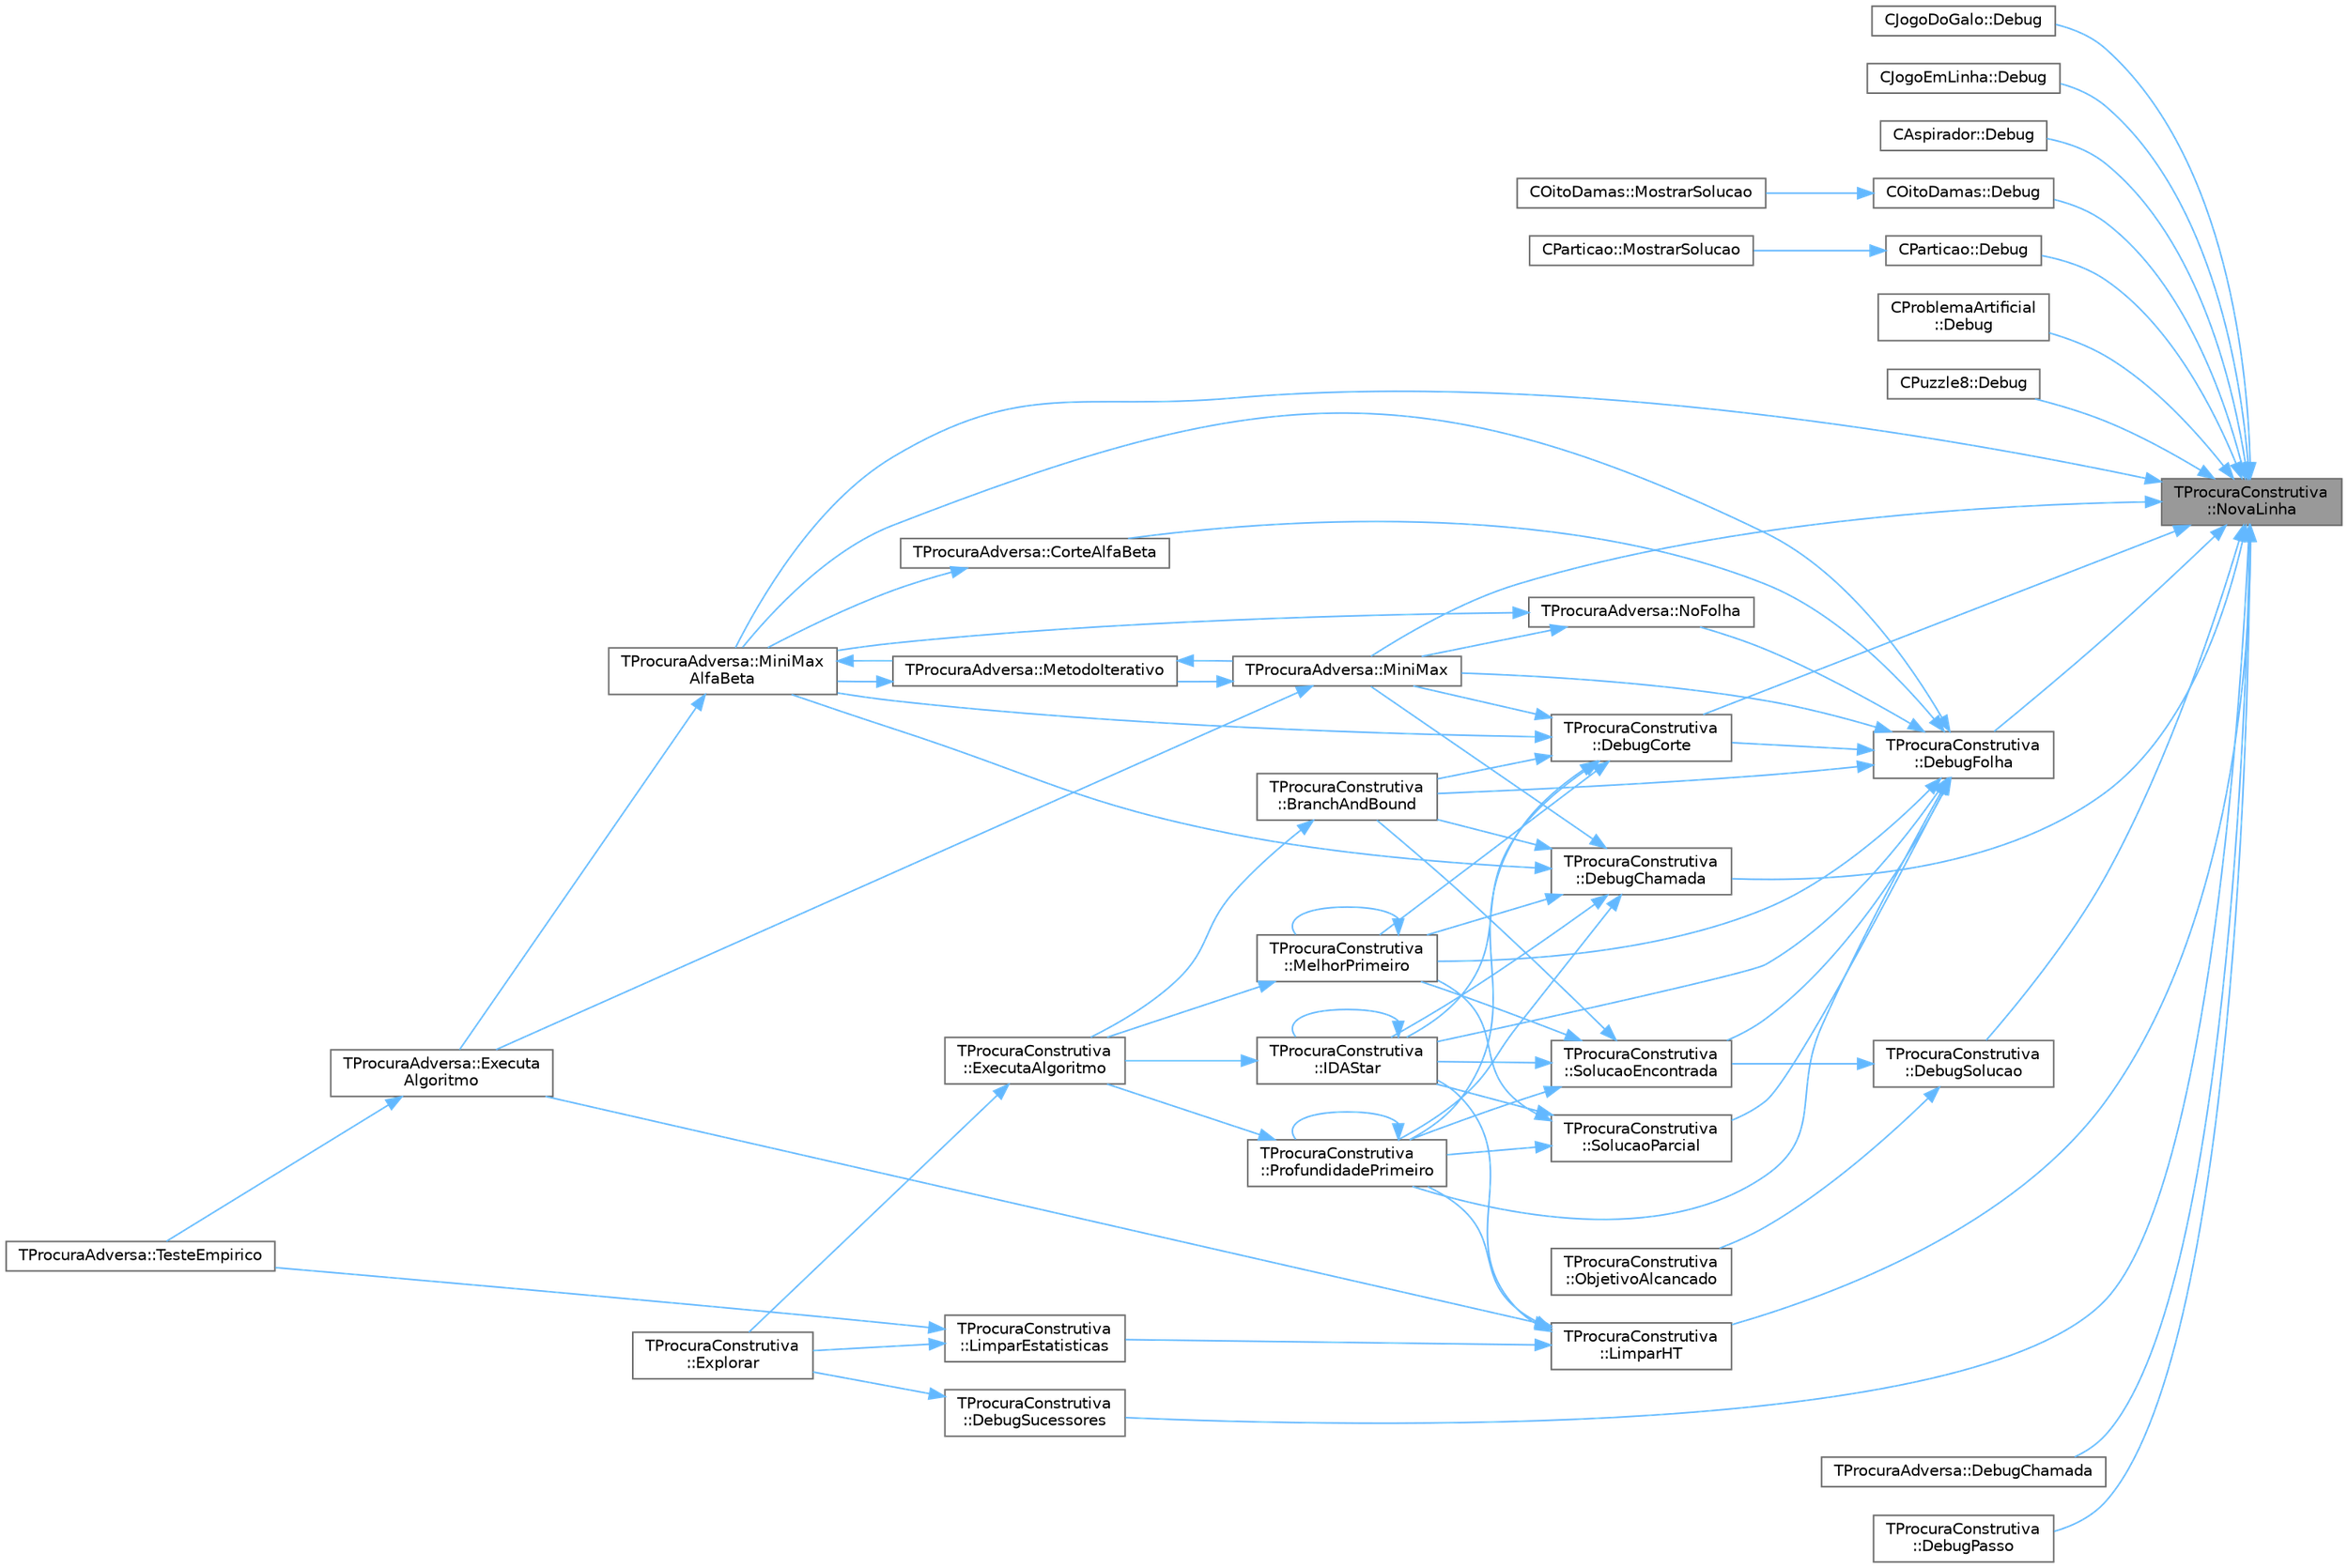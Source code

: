 digraph "TProcuraConstrutiva::NovaLinha"
{
 // LATEX_PDF_SIZE
  bgcolor="transparent";
  edge [fontname=Helvetica,fontsize=10,labelfontname=Helvetica,labelfontsize=10];
  node [fontname=Helvetica,fontsize=10,shape=box,height=0.2,width=0.4];
  rankdir="RL";
  Node1 [id="Node000001",label="TProcuraConstrutiva\l::NovaLinha",height=0.2,width=0.4,color="gray40", fillcolor="grey60", style="filled", fontcolor="black",tooltip=" "];
  Node1 -> Node2 [id="edge1_Node000001_Node000002",dir="back",color="steelblue1",style="solid",tooltip=" "];
  Node2 [id="Node000002",label="CJogoDoGalo::Debug",height=0.2,width=0.4,color="grey40", fillcolor="white", style="filled",URL="$classCJogoDoGalo.html#a7ccc3f62401cbc7c8b45c8c453fd0ba7",tooltip="Mostra o estado no ecrã, para debug."];
  Node1 -> Node3 [id="edge2_Node000001_Node000003",dir="back",color="steelblue1",style="solid",tooltip=" "];
  Node3 [id="Node000003",label="CJogoEmLinha::Debug",height=0.2,width=0.4,color="grey40", fillcolor="white", style="filled",URL="$classCJogoEmLinha.html#a2ee665ea0e0e9f23c4a8eb7cf8b0b12c",tooltip="Mostra o estado no ecrã, para debug."];
  Node1 -> Node4 [id="edge3_Node000001_Node000004",dir="back",color="steelblue1",style="solid",tooltip=" "];
  Node4 [id="Node000004",label="CAspirador::Debug",height=0.2,width=0.4,color="grey40", fillcolor="white", style="filled",URL="$classCAspirador.html#ab95fe625712f157e5836de7364a53cee",tooltip="Mostra o estado no ecrã, para debug."];
  Node1 -> Node5 [id="edge4_Node000001_Node000005",dir="back",color="steelblue1",style="solid",tooltip=" "];
  Node5 [id="Node000005",label="COitoDamas::Debug",height=0.2,width=0.4,color="grey40", fillcolor="white", style="filled",URL="$classCOitoDamas.html#a2be756ac6a3293f587ad8603c6ce1a26",tooltip="Mostra o estado no ecrã, para debug."];
  Node5 -> Node6 [id="edge5_Node000005_Node000006",dir="back",color="steelblue1",style="solid",tooltip=" "];
  Node6 [id="Node000006",label="COitoDamas::MostrarSolucao",height=0.2,width=0.4,color="grey40", fillcolor="white", style="filled",URL="$classCOitoDamas.html#acda7651f84323201b3a57699daf55646",tooltip="definir para visualizar a solução"];
  Node1 -> Node7 [id="edge6_Node000001_Node000007",dir="back",color="steelblue1",style="solid",tooltip=" "];
  Node7 [id="Node000007",label="CParticao::Debug",height=0.2,width=0.4,color="grey40", fillcolor="white", style="filled",URL="$classCParticao.html#ab4ae8a64ecfa771df00a6977409863ee",tooltip="Mostra o estado no ecrã, para debug."];
  Node7 -> Node8 [id="edge7_Node000007_Node000008",dir="back",color="steelblue1",style="solid",tooltip=" "];
  Node8 [id="Node000008",label="CParticao::MostrarSolucao",height=0.2,width=0.4,color="grey40", fillcolor="white", style="filled",URL="$classCParticao.html#a9a3087a5b0bd33ff2fabf2aef66c73a9",tooltip="definir para visualizar a solução"];
  Node1 -> Node9 [id="edge8_Node000001_Node000009",dir="back",color="steelblue1",style="solid",tooltip=" "];
  Node9 [id="Node000009",label="CProblemaArtificial\l::Debug",height=0.2,width=0.4,color="grey40", fillcolor="white", style="filled",URL="$classCProblemaArtificial.html#aed61188cb7e4ad383c94ff239f116327",tooltip="Mostra o estado no ecrã, para debug."];
  Node1 -> Node10 [id="edge9_Node000001_Node000010",dir="back",color="steelblue1",style="solid",tooltip=" "];
  Node10 [id="Node000010",label="CPuzzle8::Debug",height=0.2,width=0.4,color="grey40", fillcolor="white", style="filled",URL="$classCPuzzle8.html#acb9a55050da99ad64e2dc1b32c98d0a1",tooltip="Mostra o estado no ecrã, para debug."];
  Node1 -> Node11 [id="edge10_Node000001_Node000011",dir="back",color="steelblue1",style="solid",tooltip=" "];
  Node11 [id="Node000011",label="TProcuraConstrutiva\l::DebugChamada",height=0.2,width=0.4,color="grey40", fillcolor="white", style="filled",URL="$classTProcuraConstrutiva.html#a50d5d518140c559770c9c02b90e88dfe",tooltip=" "];
  Node11 -> Node12 [id="edge11_Node000011_Node000012",dir="back",color="steelblue1",style="solid",tooltip=" "];
  Node12 [id="Node000012",label="TProcuraConstrutiva\l::BranchAndBound",height=0.2,width=0.4,color="grey40", fillcolor="white", style="filled",URL="$group__ProcurasInformadas.html#gafe804dbf6cabda9e627500c2d4f8aafd",tooltip="Executa o algoritmo Branch-and-Bound, um algoritmo informado."];
  Node12 -> Node13 [id="edge12_Node000012_Node000013",dir="back",color="steelblue1",style="solid",tooltip=" "];
  Node13 [id="Node000013",label="TProcuraConstrutiva\l::ExecutaAlgoritmo",height=0.2,width=0.4,color="grey40", fillcolor="white", style="filled",URL="$group__RedefinicaoOpcional.html#gae52871eb18c8ae656a2174acf43b3bb3",tooltip="Executa o algoritmo com os parametros atuais."];
  Node13 -> Node14 [id="edge13_Node000013_Node000014",dir="back",color="steelblue1",style="solid",tooltip=" "];
  Node14 [id="Node000014",label="TProcuraConstrutiva\l::Explorar",height=0.2,width=0.4,color="grey40", fillcolor="white", style="filled",URL="$classTProcuraConstrutiva.html#a9d8202d80510018d01a9807f3852b59f",tooltip="definir para explorar manualmente os dados (não definido em TProcura, apenas em TProcuraConstrutiva)"];
  Node11 -> Node15 [id="edge14_Node000011_Node000015",dir="back",color="steelblue1",style="solid",tooltip=" "];
  Node15 [id="Node000015",label="TProcuraConstrutiva\l::IDAStar",height=0.2,width=0.4,color="grey40", fillcolor="white", style="filled",URL="$group__ProcurasInformadas.html#gae77f9608e7988052377d7025bee7c4e8",tooltip="Executa a procura IDA*, algoritmo informado."];
  Node15 -> Node13 [id="edge15_Node000015_Node000013",dir="back",color="steelblue1",style="solid",tooltip=" "];
  Node15 -> Node15 [id="edge16_Node000015_Node000015",dir="back",color="steelblue1",style="solid",tooltip=" "];
  Node11 -> Node16 [id="edge17_Node000011_Node000016",dir="back",color="steelblue1",style="solid",tooltip=" "];
  Node16 [id="Node000016",label="TProcuraConstrutiva\l::MelhorPrimeiro",height=0.2,width=0.4,color="grey40", fillcolor="white", style="filled",URL="$group__ProcurasInformadas.html#gaebb84182343041bc276e4ceceb4b13aa",tooltip="Executa a procura melhor primeiro, algoritmo informado."];
  Node16 -> Node13 [id="edge18_Node000016_Node000013",dir="back",color="steelblue1",style="solid",tooltip=" "];
  Node16 -> Node16 [id="edge19_Node000016_Node000016",dir="back",color="steelblue1",style="solid",tooltip=" "];
  Node11 -> Node17 [id="edge20_Node000011_Node000017",dir="back",color="steelblue1",style="solid",tooltip=" "];
  Node17 [id="Node000017",label="TProcuraAdversa::MiniMax",height=0.2,width=0.4,color="grey40", fillcolor="white", style="filled",URL="$classTProcuraAdversa.html#a4d8542bcb03f17da8aa3038384104f24",tooltip="retorna o valor do estado actual, apos procura de profundidade nivel"];
  Node17 -> Node18 [id="edge21_Node000017_Node000018",dir="back",color="steelblue1",style="solid",tooltip=" "];
  Node18 [id="Node000018",label="TProcuraAdversa::Executa\lAlgoritmo",height=0.2,width=0.4,color="grey40", fillcolor="white", style="filled",URL="$classTProcuraAdversa.html#aff6f48defaa10c14d160ac3990fd029b",tooltip="Executa o algoritmo com os parametros atuais."];
  Node18 -> Node19 [id="edge22_Node000018_Node000019",dir="back",color="steelblue1",style="solid",tooltip=" "];
  Node19 [id="Node000019",label="TProcuraAdversa::TesteEmpirico",height=0.2,width=0.4,color="grey40", fillcolor="white", style="filled",URL="$classTProcuraAdversa.html#a4b4a40d5c7e79fba24bc562d6e934fd8",tooltip=" "];
  Node17 -> Node20 [id="edge23_Node000017_Node000020",dir="back",color="steelblue1",style="solid",tooltip=" "];
  Node20 [id="Node000020",label="TProcuraAdversa::MetodoIterativo",height=0.2,width=0.4,color="grey40", fillcolor="white", style="filled",URL="$classTProcuraAdversa.html#a7c4153974c32753901326271fee90197",tooltip="iteração, aumentando o nível progressivamente"];
  Node20 -> Node17 [id="edge24_Node000020_Node000017",dir="back",color="steelblue1",style="solid",tooltip=" "];
  Node20 -> Node21 [id="edge25_Node000020_Node000021",dir="back",color="steelblue1",style="solid",tooltip=" "];
  Node21 [id="Node000021",label="TProcuraAdversa::MiniMax\lAlfaBeta",height=0.2,width=0.4,color="grey40", fillcolor="white", style="filled",URL="$classTProcuraAdversa.html#adb3f857b1c8b3ee26682e335dc6ed601",tooltip="retorna o valor do estado actual, apos procura de profundidade nivel. Idêntico a MiniMax"];
  Node21 -> Node18 [id="edge26_Node000021_Node000018",dir="back",color="steelblue1",style="solid",tooltip=" "];
  Node21 -> Node20 [id="edge27_Node000021_Node000020",dir="back",color="steelblue1",style="solid",tooltip=" "];
  Node11 -> Node21 [id="edge28_Node000011_Node000021",dir="back",color="steelblue1",style="solid",tooltip=" "];
  Node11 -> Node22 [id="edge29_Node000011_Node000022",dir="back",color="steelblue1",style="solid",tooltip=" "];
  Node22 [id="Node000022",label="TProcuraConstrutiva\l::ProfundidadePrimeiro",height=0.2,width=0.4,color="grey40", fillcolor="white", style="filled",URL="$group__ProcurasCegas.html#gaf00d9776f6b25d56138efb6725b86228",tooltip="Executa a procura em profundidade primeiro, algoritmo cego."];
  Node22 -> Node13 [id="edge30_Node000022_Node000013",dir="back",color="steelblue1",style="solid",tooltip=" "];
  Node22 -> Node22 [id="edge31_Node000022_Node000022",dir="back",color="steelblue1",style="solid",tooltip=" "];
  Node1 -> Node23 [id="edge32_Node000001_Node000023",dir="back",color="steelblue1",style="solid",tooltip=" "];
  Node23 [id="Node000023",label="TProcuraAdversa::DebugChamada",height=0.2,width=0.4,color="grey40", fillcolor="white", style="filled",URL="$classTProcuraAdversa.html#ac3cd014dd680e5cd8fa7d52031f62d21",tooltip=" "];
  Node1 -> Node24 [id="edge33_Node000001_Node000024",dir="back",color="steelblue1",style="solid",tooltip=" "];
  Node24 [id="Node000024",label="TProcuraConstrutiva\l::DebugCorte",height=0.2,width=0.4,color="grey40", fillcolor="white", style="filled",URL="$classTProcuraConstrutiva.html#a042ab47715ba45d53a86413415ea95fd",tooltip=" "];
  Node24 -> Node12 [id="edge34_Node000024_Node000012",dir="back",color="steelblue1",style="solid",tooltip=" "];
  Node24 -> Node15 [id="edge35_Node000024_Node000015",dir="back",color="steelblue1",style="solid",tooltip=" "];
  Node24 -> Node16 [id="edge36_Node000024_Node000016",dir="back",color="steelblue1",style="solid",tooltip=" "];
  Node24 -> Node17 [id="edge37_Node000024_Node000017",dir="back",color="steelblue1",style="solid",tooltip=" "];
  Node24 -> Node21 [id="edge38_Node000024_Node000021",dir="back",color="steelblue1",style="solid",tooltip=" "];
  Node24 -> Node22 [id="edge39_Node000024_Node000022",dir="back",color="steelblue1",style="solid",tooltip=" "];
  Node1 -> Node25 [id="edge40_Node000001_Node000025",dir="back",color="steelblue1",style="solid",tooltip=" "];
  Node25 [id="Node000025",label="TProcuraConstrutiva\l::DebugFolha",height=0.2,width=0.4,color="grey40", fillcolor="white", style="filled",URL="$classTProcuraConstrutiva.html#a2916a3eba76527ca857dfddd67429dfd",tooltip=" "];
  Node25 -> Node12 [id="edge41_Node000025_Node000012",dir="back",color="steelblue1",style="solid",tooltip=" "];
  Node25 -> Node26 [id="edge42_Node000025_Node000026",dir="back",color="steelblue1",style="solid",tooltip=" "];
  Node26 [id="Node000026",label="TProcuraAdversa::CorteAlfaBeta",height=0.2,width=0.4,color="grey40", fillcolor="white", style="filled",URL="$classTProcuraAdversa.html#a816a0a735f6f4379338a330e0ff19fa5",tooltip="verifica se há um corte alfa/beta, atualizando alfa e beta"];
  Node26 -> Node21 [id="edge43_Node000026_Node000021",dir="back",color="steelblue1",style="solid",tooltip=" "];
  Node25 -> Node24 [id="edge44_Node000025_Node000024",dir="back",color="steelblue1",style="solid",tooltip=" "];
  Node25 -> Node15 [id="edge45_Node000025_Node000015",dir="back",color="steelblue1",style="solid",tooltip=" "];
  Node25 -> Node16 [id="edge46_Node000025_Node000016",dir="back",color="steelblue1",style="solid",tooltip=" "];
  Node25 -> Node17 [id="edge47_Node000025_Node000017",dir="back",color="steelblue1",style="solid",tooltip=" "];
  Node25 -> Node21 [id="edge48_Node000025_Node000021",dir="back",color="steelblue1",style="solid",tooltip=" "];
  Node25 -> Node27 [id="edge49_Node000025_Node000027",dir="back",color="steelblue1",style="solid",tooltip=" "];
  Node27 [id="Node000027",label="TProcuraAdversa::NoFolha",height=0.2,width=0.4,color="grey40", fillcolor="white", style="filled",URL="$classTProcuraAdversa.html#a01ed7d4718647eb52723ecffaf68aa4b",tooltip="fim da procura, por corte de nível (ou não haver sucessores), retornar heurística"];
  Node27 -> Node17 [id="edge50_Node000027_Node000017",dir="back",color="steelblue1",style="solid",tooltip=" "];
  Node27 -> Node21 [id="edge51_Node000027_Node000021",dir="back",color="steelblue1",style="solid",tooltip=" "];
  Node25 -> Node22 [id="edge52_Node000025_Node000022",dir="back",color="steelblue1",style="solid",tooltip=" "];
  Node25 -> Node28 [id="edge53_Node000025_Node000028",dir="back",color="steelblue1",style="solid",tooltip=" "];
  Node28 [id="Node000028",label="TProcuraConstrutiva\l::SolucaoEncontrada",height=0.2,width=0.4,color="grey40", fillcolor="white", style="filled",URL="$classTProcuraConstrutiva.html#a2f648df694a20e7fcb688c9979f763fd",tooltip=" "];
  Node28 -> Node12 [id="edge54_Node000028_Node000012",dir="back",color="steelblue1",style="solid",tooltip=" "];
  Node28 -> Node15 [id="edge55_Node000028_Node000015",dir="back",color="steelblue1",style="solid",tooltip=" "];
  Node28 -> Node16 [id="edge56_Node000028_Node000016",dir="back",color="steelblue1",style="solid",tooltip=" "];
  Node28 -> Node22 [id="edge57_Node000028_Node000022",dir="back",color="steelblue1",style="solid",tooltip=" "];
  Node25 -> Node29 [id="edge58_Node000025_Node000029",dir="back",color="steelblue1",style="solid",tooltip=" "];
  Node29 [id="Node000029",label="TProcuraConstrutiva\l::SolucaoParcial",height=0.2,width=0.4,color="grey40", fillcolor="white", style="filled",URL="$classTProcuraConstrutiva.html#a5be7bb118ed235c075dad8176e543f68",tooltip=" "];
  Node29 -> Node15 [id="edge59_Node000029_Node000015",dir="back",color="steelblue1",style="solid",tooltip=" "];
  Node29 -> Node16 [id="edge60_Node000029_Node000016",dir="back",color="steelblue1",style="solid",tooltip=" "];
  Node29 -> Node22 [id="edge61_Node000029_Node000022",dir="back",color="steelblue1",style="solid",tooltip=" "];
  Node1 -> Node30 [id="edge62_Node000001_Node000030",dir="back",color="steelblue1",style="solid",tooltip=" "];
  Node30 [id="Node000030",label="TProcuraConstrutiva\l::DebugPasso",height=0.2,width=0.4,color="grey40", fillcolor="white", style="filled",URL="$classTProcuraConstrutiva.html#a98942aff0e42564edd12cb6f09b9e57b",tooltip=" "];
  Node1 -> Node31 [id="edge63_Node000001_Node000031",dir="back",color="steelblue1",style="solid",tooltip=" "];
  Node31 [id="Node000031",label="TProcuraConstrutiva\l::DebugSolucao",height=0.2,width=0.4,color="grey40", fillcolor="white", style="filled",URL="$classTProcuraConstrutiva.html#a3cb063790a46d8fac87044c7c68c53b3",tooltip=" "];
  Node31 -> Node32 [id="edge64_Node000031_Node000032",dir="back",color="steelblue1",style="solid",tooltip=" "];
  Node32 [id="Node000032",label="TProcuraConstrutiva\l::ObjetivoAlcancado",height=0.2,width=0.4,color="grey40", fillcolor="white", style="filled",URL="$classTProcuraConstrutiva.html#a18331ff4fccaf78df8bd3656357e9e75",tooltip=" "];
  Node31 -> Node28 [id="edge65_Node000031_Node000028",dir="back",color="steelblue1",style="solid",tooltip=" "];
  Node1 -> Node33 [id="edge66_Node000001_Node000033",dir="back",color="steelblue1",style="solid",tooltip=" "];
  Node33 [id="Node000033",label="TProcuraConstrutiva\l::DebugSucessores",height=0.2,width=0.4,color="grey40", fillcolor="white", style="filled",URL="$classTProcuraConstrutiva.html#a08aa14ddc895426b2ce3df4d763cbbd7",tooltip=" "];
  Node33 -> Node14 [id="edge67_Node000033_Node000014",dir="back",color="steelblue1",style="solid",tooltip=" "];
  Node1 -> Node34 [id="edge68_Node000001_Node000034",dir="back",color="steelblue1",style="solid",tooltip=" "];
  Node34 [id="Node000034",label="TProcuraConstrutiva\l::LimparHT",height=0.2,width=0.4,color="grey40", fillcolor="white", style="filled",URL="$classTProcuraConstrutiva.html#a8b500987c88352d27a68200454cc3c8c",tooltip=" "];
  Node34 -> Node18 [id="edge69_Node000034_Node000018",dir="back",color="steelblue1",style="solid",tooltip=" "];
  Node34 -> Node15 [id="edge70_Node000034_Node000015",dir="back",color="steelblue1",style="solid",tooltip=" "];
  Node34 -> Node35 [id="edge71_Node000034_Node000035",dir="back",color="steelblue1",style="solid",tooltip=" "];
  Node35 [id="Node000035",label="TProcuraConstrutiva\l::LimparEstatisticas",height=0.2,width=0.4,color="grey40", fillcolor="white", style="filled",URL="$classTProcuraConstrutiva.html#adaefadabea2eb225ed28c3927feb6828",tooltip="Chapar antes da execução do algoritmo. Limpa valores estatísticos, e fixa o instante limite de tempo ..."];
  Node35 -> Node14 [id="edge72_Node000035_Node000014",dir="back",color="steelblue1",style="solid",tooltip=" "];
  Node35 -> Node19 [id="edge73_Node000035_Node000019",dir="back",color="steelblue1",style="solid",tooltip=" "];
  Node34 -> Node22 [id="edge74_Node000034_Node000022",dir="back",color="steelblue1",style="solid",tooltip=" "];
  Node1 -> Node17 [id="edge75_Node000001_Node000017",dir="back",color="steelblue1",style="solid",tooltip=" "];
  Node1 -> Node21 [id="edge76_Node000001_Node000021",dir="back",color="steelblue1",style="solid",tooltip=" "];
}
